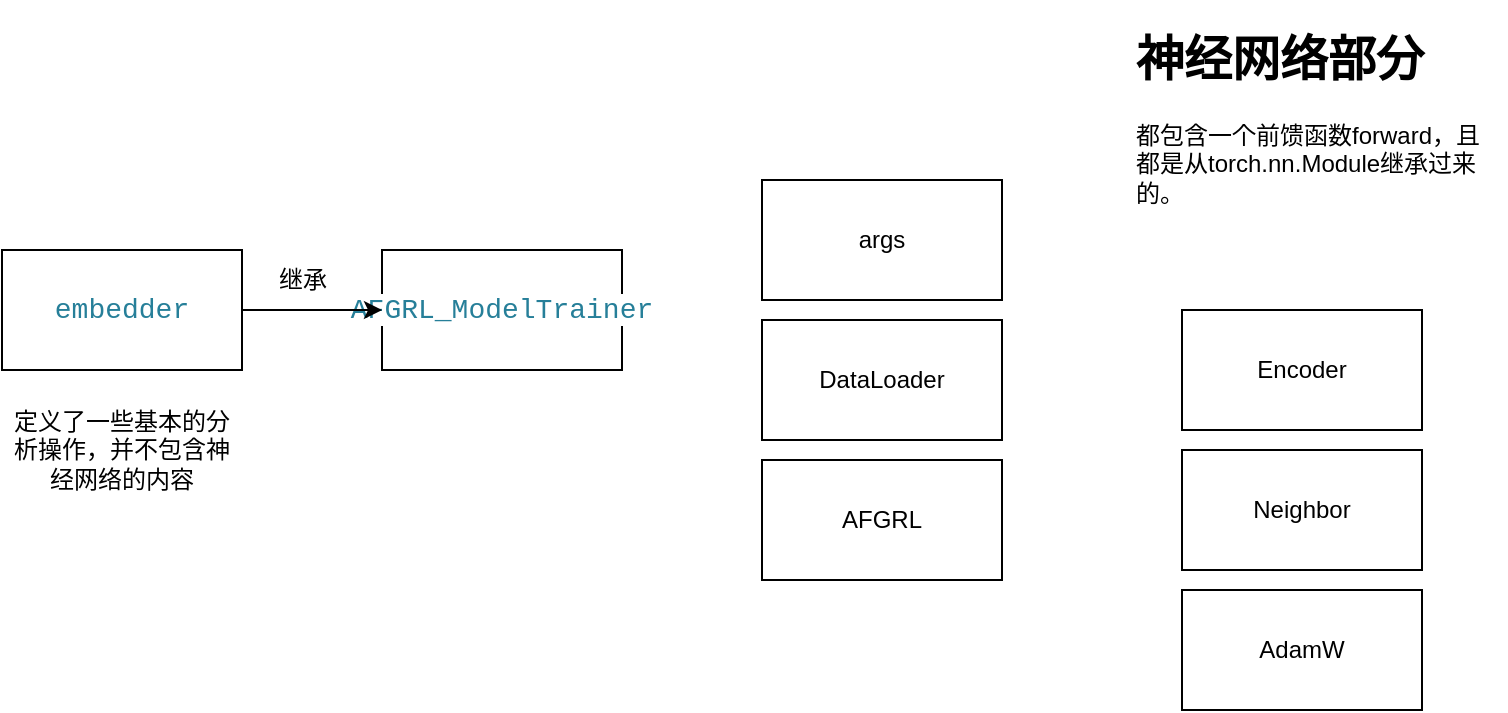 <mxfile version="16.6.4" type="github">
  <diagram id="eR2_tiiAA7VqeFrTGmMe" name="Page-1">
    <mxGraphModel dx="1117" dy="611" grid="1" gridSize="10" guides="1" tooltips="1" connect="1" arrows="1" fold="1" page="1" pageScale="1" pageWidth="827" pageHeight="1169" math="0" shadow="0">
      <root>
        <mxCell id="0" />
        <mxCell id="1" parent="0" />
        <mxCell id="Gt-y95JVdamE7XEXDWf4-1" value="&lt;span style=&quot;color: rgb(38 , 127 , 153) ; background-color: rgb(255 , 255 , 255) ; font-family: &amp;#34;consolas&amp;#34; , &amp;#34;courier new&amp;#34; , monospace ; font-size: 14px&quot;&gt;AFGRL_ModelTrainer&lt;/span&gt;" style="rounded=0;whiteSpace=wrap;html=1;" vertex="1" parent="1">
          <mxGeometry x="248" y="365" width="120" height="60" as="geometry" />
        </mxCell>
        <mxCell id="Gt-y95JVdamE7XEXDWf4-2" value="args" style="rounded=0;whiteSpace=wrap;html=1;" vertex="1" parent="1">
          <mxGeometry x="438" y="330" width="120" height="60" as="geometry" />
        </mxCell>
        <mxCell id="Gt-y95JVdamE7XEXDWf4-3" value="DataLoader" style="rounded=0;whiteSpace=wrap;html=1;" vertex="1" parent="1">
          <mxGeometry x="438" y="400" width="120" height="60" as="geometry" />
        </mxCell>
        <mxCell id="Gt-y95JVdamE7XEXDWf4-4" value="AFGRL" style="rounded=0;whiteSpace=wrap;html=1;" vertex="1" parent="1">
          <mxGeometry x="438" y="470" width="120" height="60" as="geometry" />
        </mxCell>
        <mxCell id="Gt-y95JVdamE7XEXDWf4-5" value="AdamW" style="rounded=0;whiteSpace=wrap;html=1;" vertex="1" parent="1">
          <mxGeometry x="648" y="535" width="120" height="60" as="geometry" />
        </mxCell>
        <mxCell id="Gt-y95JVdamE7XEXDWf4-6" value="Neighbor" style="rounded=0;whiteSpace=wrap;html=1;" vertex="1" parent="1">
          <mxGeometry x="648" y="465" width="120" height="60" as="geometry" />
        </mxCell>
        <mxCell id="Gt-y95JVdamE7XEXDWf4-7" value="Encoder" style="rounded=0;whiteSpace=wrap;html=1;" vertex="1" parent="1">
          <mxGeometry x="648" y="395" width="120" height="60" as="geometry" />
        </mxCell>
        <mxCell id="Gt-y95JVdamE7XEXDWf4-10" style="edgeStyle=orthogonalEdgeStyle;rounded=0;orthogonalLoop=1;jettySize=auto;html=1;entryX=0;entryY=0.5;entryDx=0;entryDy=0;" edge="1" parent="1" source="Gt-y95JVdamE7XEXDWf4-8" target="Gt-y95JVdamE7XEXDWf4-1">
          <mxGeometry relative="1" as="geometry" />
        </mxCell>
        <mxCell id="Gt-y95JVdamE7XEXDWf4-8" value="&lt;div style=&quot;background-color: rgb(255 , 255 , 255) ; font-family: &amp;#34;consolas&amp;#34; , &amp;#34;courier new&amp;#34; , monospace ; font-size: 14px ; line-height: 19px&quot;&gt;&lt;span style=&quot;color: #267f99&quot;&gt;embedder&lt;/span&gt;&lt;/div&gt;" style="rounded=0;whiteSpace=wrap;html=1;" vertex="1" parent="1">
          <mxGeometry x="58" y="365" width="120" height="60" as="geometry" />
        </mxCell>
        <mxCell id="Gt-y95JVdamE7XEXDWf4-11" value="继承" style="text;html=1;align=center;verticalAlign=middle;resizable=0;points=[];autosize=1;strokeColor=none;fillColor=none;" vertex="1" parent="1">
          <mxGeometry x="188" y="370" width="40" height="20" as="geometry" />
        </mxCell>
        <mxCell id="Gt-y95JVdamE7XEXDWf4-12" value="定义了一些基本的分析操作，并不包含神经网络的内容" style="text;html=1;strokeColor=none;fillColor=none;align=center;verticalAlign=middle;whiteSpace=wrap;rounded=0;" vertex="1" parent="1">
          <mxGeometry x="58" y="439" width="120" height="51" as="geometry" />
        </mxCell>
        <mxCell id="Gt-y95JVdamE7XEXDWf4-14" value="&lt;h1&gt;神经网络部分&lt;/h1&gt;&lt;p&gt;都包含一个前馈函数forward，且都是从torch.nn.Module继承过来的。&lt;/p&gt;" style="text;html=1;strokeColor=none;fillColor=none;spacing=5;spacingTop=-20;whiteSpace=wrap;overflow=hidden;rounded=0;" vertex="1" parent="1">
          <mxGeometry x="620" y="250" width="190" height="120" as="geometry" />
        </mxCell>
      </root>
    </mxGraphModel>
  </diagram>
</mxfile>

